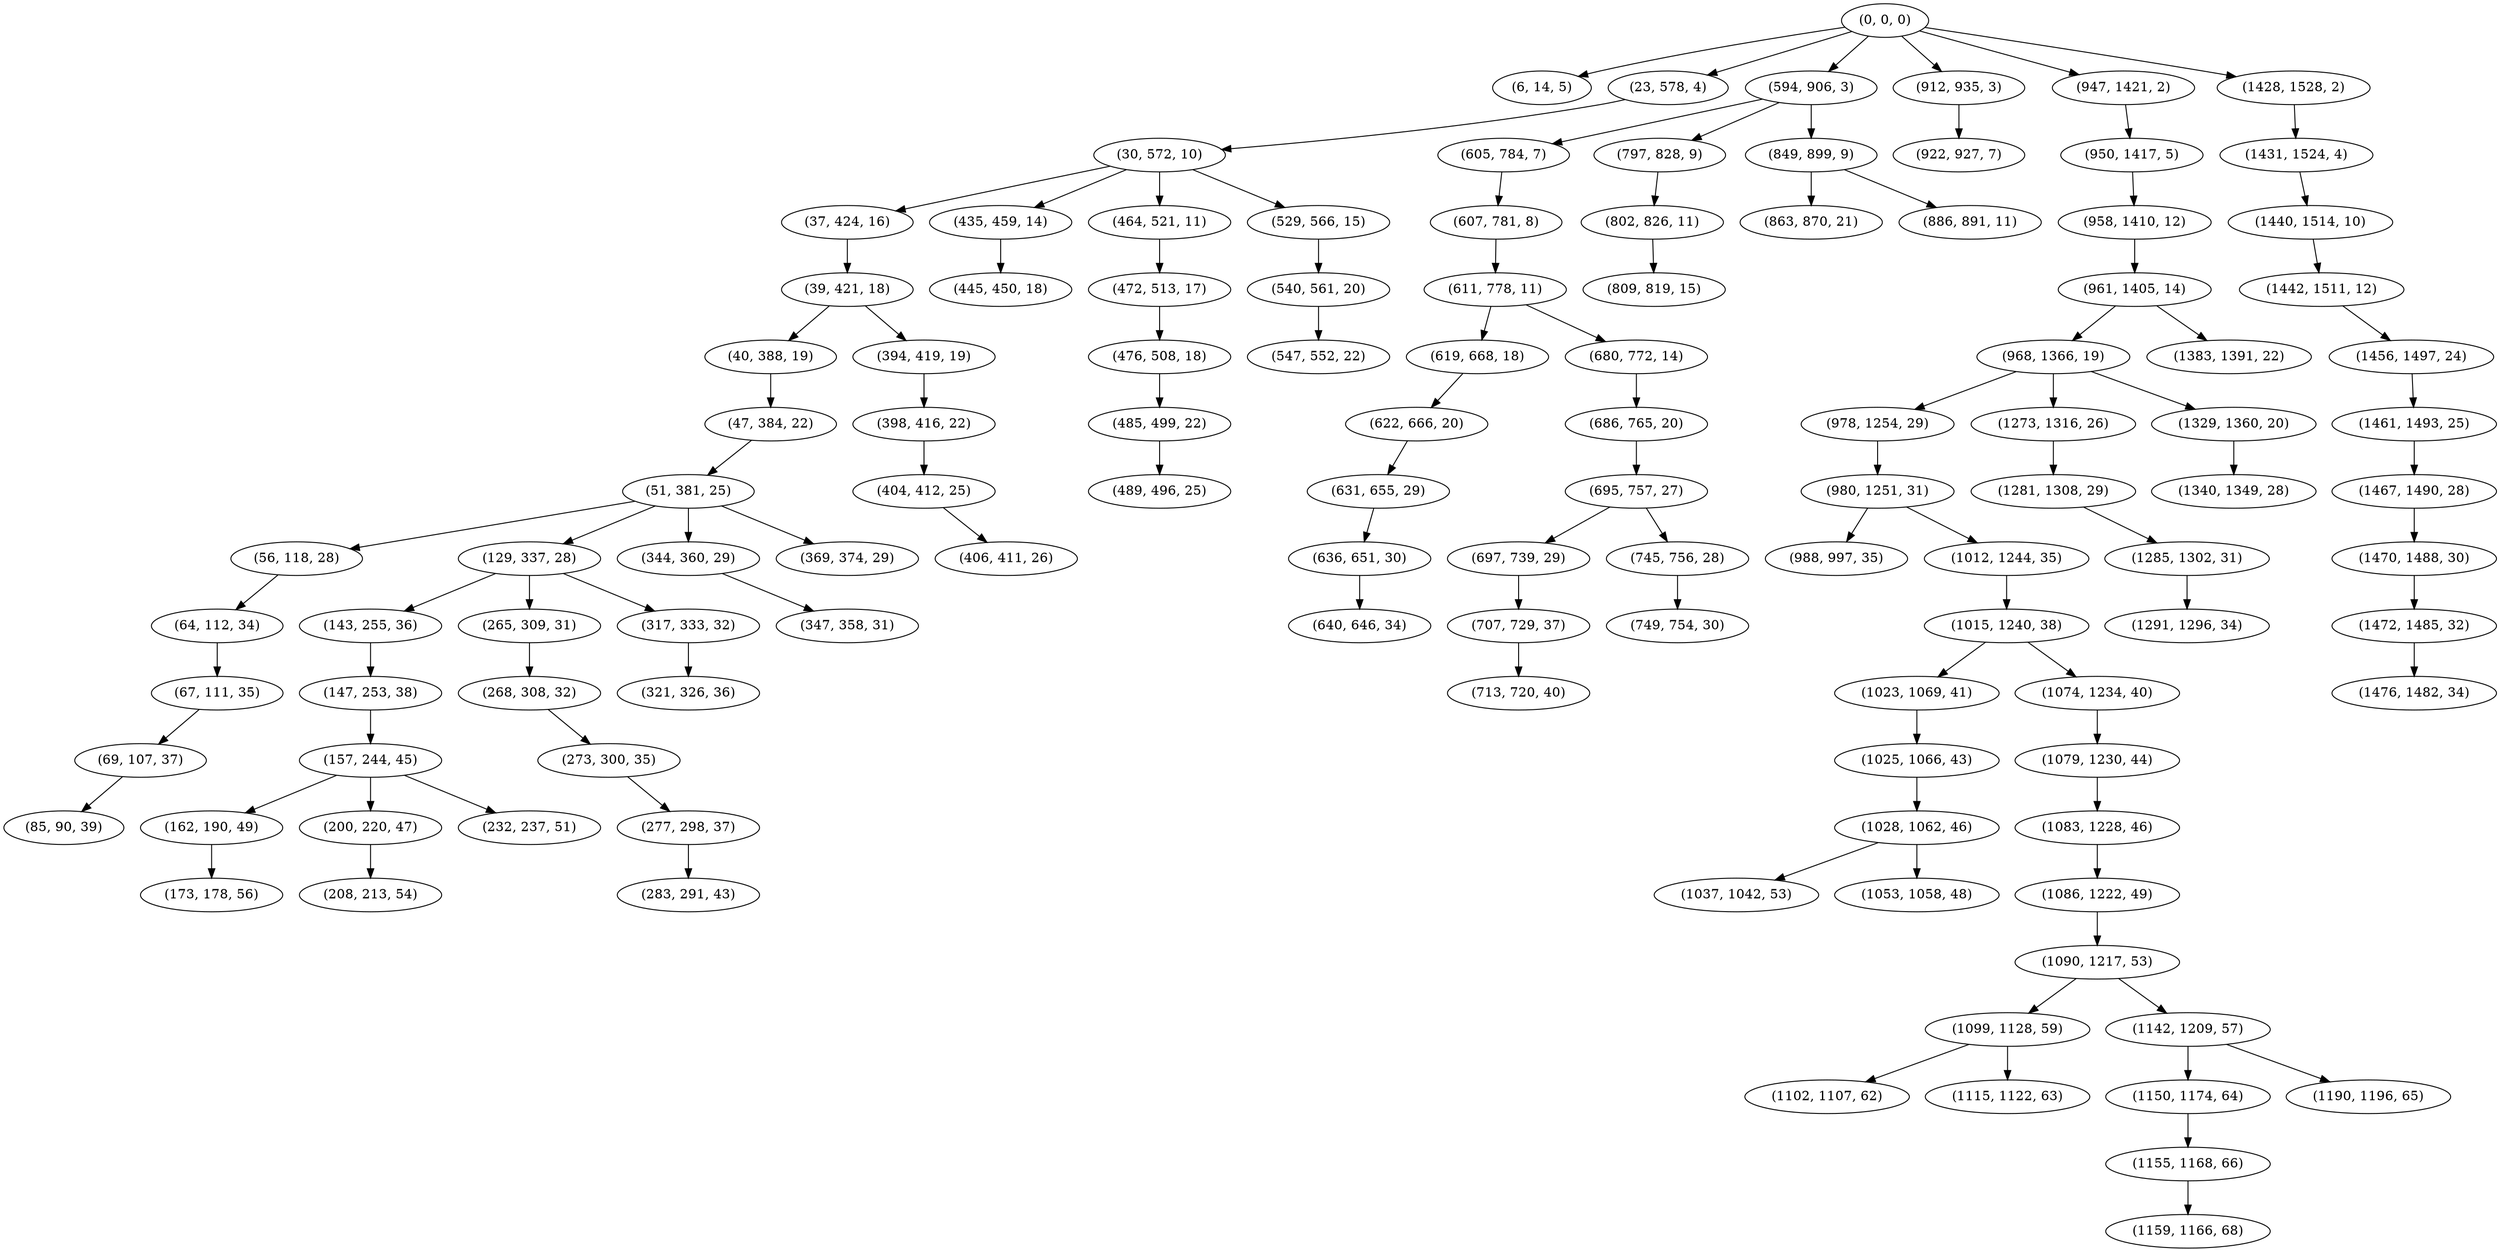 digraph tree {
    "(0, 0, 0)";
    "(6, 14, 5)";
    "(23, 578, 4)";
    "(30, 572, 10)";
    "(37, 424, 16)";
    "(39, 421, 18)";
    "(40, 388, 19)";
    "(47, 384, 22)";
    "(51, 381, 25)";
    "(56, 118, 28)";
    "(64, 112, 34)";
    "(67, 111, 35)";
    "(69, 107, 37)";
    "(85, 90, 39)";
    "(129, 337, 28)";
    "(143, 255, 36)";
    "(147, 253, 38)";
    "(157, 244, 45)";
    "(162, 190, 49)";
    "(173, 178, 56)";
    "(200, 220, 47)";
    "(208, 213, 54)";
    "(232, 237, 51)";
    "(265, 309, 31)";
    "(268, 308, 32)";
    "(273, 300, 35)";
    "(277, 298, 37)";
    "(283, 291, 43)";
    "(317, 333, 32)";
    "(321, 326, 36)";
    "(344, 360, 29)";
    "(347, 358, 31)";
    "(369, 374, 29)";
    "(394, 419, 19)";
    "(398, 416, 22)";
    "(404, 412, 25)";
    "(406, 411, 26)";
    "(435, 459, 14)";
    "(445, 450, 18)";
    "(464, 521, 11)";
    "(472, 513, 17)";
    "(476, 508, 18)";
    "(485, 499, 22)";
    "(489, 496, 25)";
    "(529, 566, 15)";
    "(540, 561, 20)";
    "(547, 552, 22)";
    "(594, 906, 3)";
    "(605, 784, 7)";
    "(607, 781, 8)";
    "(611, 778, 11)";
    "(619, 668, 18)";
    "(622, 666, 20)";
    "(631, 655, 29)";
    "(636, 651, 30)";
    "(640, 646, 34)";
    "(680, 772, 14)";
    "(686, 765, 20)";
    "(695, 757, 27)";
    "(697, 739, 29)";
    "(707, 729, 37)";
    "(713, 720, 40)";
    "(745, 756, 28)";
    "(749, 754, 30)";
    "(797, 828, 9)";
    "(802, 826, 11)";
    "(809, 819, 15)";
    "(849, 899, 9)";
    "(863, 870, 21)";
    "(886, 891, 11)";
    "(912, 935, 3)";
    "(922, 927, 7)";
    "(947, 1421, 2)";
    "(950, 1417, 5)";
    "(958, 1410, 12)";
    "(961, 1405, 14)";
    "(968, 1366, 19)";
    "(978, 1254, 29)";
    "(980, 1251, 31)";
    "(988, 997, 35)";
    "(1012, 1244, 35)";
    "(1015, 1240, 38)";
    "(1023, 1069, 41)";
    "(1025, 1066, 43)";
    "(1028, 1062, 46)";
    "(1037, 1042, 53)";
    "(1053, 1058, 48)";
    "(1074, 1234, 40)";
    "(1079, 1230, 44)";
    "(1083, 1228, 46)";
    "(1086, 1222, 49)";
    "(1090, 1217, 53)";
    "(1099, 1128, 59)";
    "(1102, 1107, 62)";
    "(1115, 1122, 63)";
    "(1142, 1209, 57)";
    "(1150, 1174, 64)";
    "(1155, 1168, 66)";
    "(1159, 1166, 68)";
    "(1190, 1196, 65)";
    "(1273, 1316, 26)";
    "(1281, 1308, 29)";
    "(1285, 1302, 31)";
    "(1291, 1296, 34)";
    "(1329, 1360, 20)";
    "(1340, 1349, 28)";
    "(1383, 1391, 22)";
    "(1428, 1528, 2)";
    "(1431, 1524, 4)";
    "(1440, 1514, 10)";
    "(1442, 1511, 12)";
    "(1456, 1497, 24)";
    "(1461, 1493, 25)";
    "(1467, 1490, 28)";
    "(1470, 1488, 30)";
    "(1472, 1485, 32)";
    "(1476, 1482, 34)";
    "(0, 0, 0)" -> "(6, 14, 5)";
    "(0, 0, 0)" -> "(23, 578, 4)";
    "(0, 0, 0)" -> "(594, 906, 3)";
    "(0, 0, 0)" -> "(912, 935, 3)";
    "(0, 0, 0)" -> "(947, 1421, 2)";
    "(0, 0, 0)" -> "(1428, 1528, 2)";
    "(23, 578, 4)" -> "(30, 572, 10)";
    "(30, 572, 10)" -> "(37, 424, 16)";
    "(30, 572, 10)" -> "(435, 459, 14)";
    "(30, 572, 10)" -> "(464, 521, 11)";
    "(30, 572, 10)" -> "(529, 566, 15)";
    "(37, 424, 16)" -> "(39, 421, 18)";
    "(39, 421, 18)" -> "(40, 388, 19)";
    "(39, 421, 18)" -> "(394, 419, 19)";
    "(40, 388, 19)" -> "(47, 384, 22)";
    "(47, 384, 22)" -> "(51, 381, 25)";
    "(51, 381, 25)" -> "(56, 118, 28)";
    "(51, 381, 25)" -> "(129, 337, 28)";
    "(51, 381, 25)" -> "(344, 360, 29)";
    "(51, 381, 25)" -> "(369, 374, 29)";
    "(56, 118, 28)" -> "(64, 112, 34)";
    "(64, 112, 34)" -> "(67, 111, 35)";
    "(67, 111, 35)" -> "(69, 107, 37)";
    "(69, 107, 37)" -> "(85, 90, 39)";
    "(129, 337, 28)" -> "(143, 255, 36)";
    "(129, 337, 28)" -> "(265, 309, 31)";
    "(129, 337, 28)" -> "(317, 333, 32)";
    "(143, 255, 36)" -> "(147, 253, 38)";
    "(147, 253, 38)" -> "(157, 244, 45)";
    "(157, 244, 45)" -> "(162, 190, 49)";
    "(157, 244, 45)" -> "(200, 220, 47)";
    "(157, 244, 45)" -> "(232, 237, 51)";
    "(162, 190, 49)" -> "(173, 178, 56)";
    "(200, 220, 47)" -> "(208, 213, 54)";
    "(265, 309, 31)" -> "(268, 308, 32)";
    "(268, 308, 32)" -> "(273, 300, 35)";
    "(273, 300, 35)" -> "(277, 298, 37)";
    "(277, 298, 37)" -> "(283, 291, 43)";
    "(317, 333, 32)" -> "(321, 326, 36)";
    "(344, 360, 29)" -> "(347, 358, 31)";
    "(394, 419, 19)" -> "(398, 416, 22)";
    "(398, 416, 22)" -> "(404, 412, 25)";
    "(404, 412, 25)" -> "(406, 411, 26)";
    "(435, 459, 14)" -> "(445, 450, 18)";
    "(464, 521, 11)" -> "(472, 513, 17)";
    "(472, 513, 17)" -> "(476, 508, 18)";
    "(476, 508, 18)" -> "(485, 499, 22)";
    "(485, 499, 22)" -> "(489, 496, 25)";
    "(529, 566, 15)" -> "(540, 561, 20)";
    "(540, 561, 20)" -> "(547, 552, 22)";
    "(594, 906, 3)" -> "(605, 784, 7)";
    "(594, 906, 3)" -> "(797, 828, 9)";
    "(594, 906, 3)" -> "(849, 899, 9)";
    "(605, 784, 7)" -> "(607, 781, 8)";
    "(607, 781, 8)" -> "(611, 778, 11)";
    "(611, 778, 11)" -> "(619, 668, 18)";
    "(611, 778, 11)" -> "(680, 772, 14)";
    "(619, 668, 18)" -> "(622, 666, 20)";
    "(622, 666, 20)" -> "(631, 655, 29)";
    "(631, 655, 29)" -> "(636, 651, 30)";
    "(636, 651, 30)" -> "(640, 646, 34)";
    "(680, 772, 14)" -> "(686, 765, 20)";
    "(686, 765, 20)" -> "(695, 757, 27)";
    "(695, 757, 27)" -> "(697, 739, 29)";
    "(695, 757, 27)" -> "(745, 756, 28)";
    "(697, 739, 29)" -> "(707, 729, 37)";
    "(707, 729, 37)" -> "(713, 720, 40)";
    "(745, 756, 28)" -> "(749, 754, 30)";
    "(797, 828, 9)" -> "(802, 826, 11)";
    "(802, 826, 11)" -> "(809, 819, 15)";
    "(849, 899, 9)" -> "(863, 870, 21)";
    "(849, 899, 9)" -> "(886, 891, 11)";
    "(912, 935, 3)" -> "(922, 927, 7)";
    "(947, 1421, 2)" -> "(950, 1417, 5)";
    "(950, 1417, 5)" -> "(958, 1410, 12)";
    "(958, 1410, 12)" -> "(961, 1405, 14)";
    "(961, 1405, 14)" -> "(968, 1366, 19)";
    "(961, 1405, 14)" -> "(1383, 1391, 22)";
    "(968, 1366, 19)" -> "(978, 1254, 29)";
    "(968, 1366, 19)" -> "(1273, 1316, 26)";
    "(968, 1366, 19)" -> "(1329, 1360, 20)";
    "(978, 1254, 29)" -> "(980, 1251, 31)";
    "(980, 1251, 31)" -> "(988, 997, 35)";
    "(980, 1251, 31)" -> "(1012, 1244, 35)";
    "(1012, 1244, 35)" -> "(1015, 1240, 38)";
    "(1015, 1240, 38)" -> "(1023, 1069, 41)";
    "(1015, 1240, 38)" -> "(1074, 1234, 40)";
    "(1023, 1069, 41)" -> "(1025, 1066, 43)";
    "(1025, 1066, 43)" -> "(1028, 1062, 46)";
    "(1028, 1062, 46)" -> "(1037, 1042, 53)";
    "(1028, 1062, 46)" -> "(1053, 1058, 48)";
    "(1074, 1234, 40)" -> "(1079, 1230, 44)";
    "(1079, 1230, 44)" -> "(1083, 1228, 46)";
    "(1083, 1228, 46)" -> "(1086, 1222, 49)";
    "(1086, 1222, 49)" -> "(1090, 1217, 53)";
    "(1090, 1217, 53)" -> "(1099, 1128, 59)";
    "(1090, 1217, 53)" -> "(1142, 1209, 57)";
    "(1099, 1128, 59)" -> "(1102, 1107, 62)";
    "(1099, 1128, 59)" -> "(1115, 1122, 63)";
    "(1142, 1209, 57)" -> "(1150, 1174, 64)";
    "(1142, 1209, 57)" -> "(1190, 1196, 65)";
    "(1150, 1174, 64)" -> "(1155, 1168, 66)";
    "(1155, 1168, 66)" -> "(1159, 1166, 68)";
    "(1273, 1316, 26)" -> "(1281, 1308, 29)";
    "(1281, 1308, 29)" -> "(1285, 1302, 31)";
    "(1285, 1302, 31)" -> "(1291, 1296, 34)";
    "(1329, 1360, 20)" -> "(1340, 1349, 28)";
    "(1428, 1528, 2)" -> "(1431, 1524, 4)";
    "(1431, 1524, 4)" -> "(1440, 1514, 10)";
    "(1440, 1514, 10)" -> "(1442, 1511, 12)";
    "(1442, 1511, 12)" -> "(1456, 1497, 24)";
    "(1456, 1497, 24)" -> "(1461, 1493, 25)";
    "(1461, 1493, 25)" -> "(1467, 1490, 28)";
    "(1467, 1490, 28)" -> "(1470, 1488, 30)";
    "(1470, 1488, 30)" -> "(1472, 1485, 32)";
    "(1472, 1485, 32)" -> "(1476, 1482, 34)";
}
